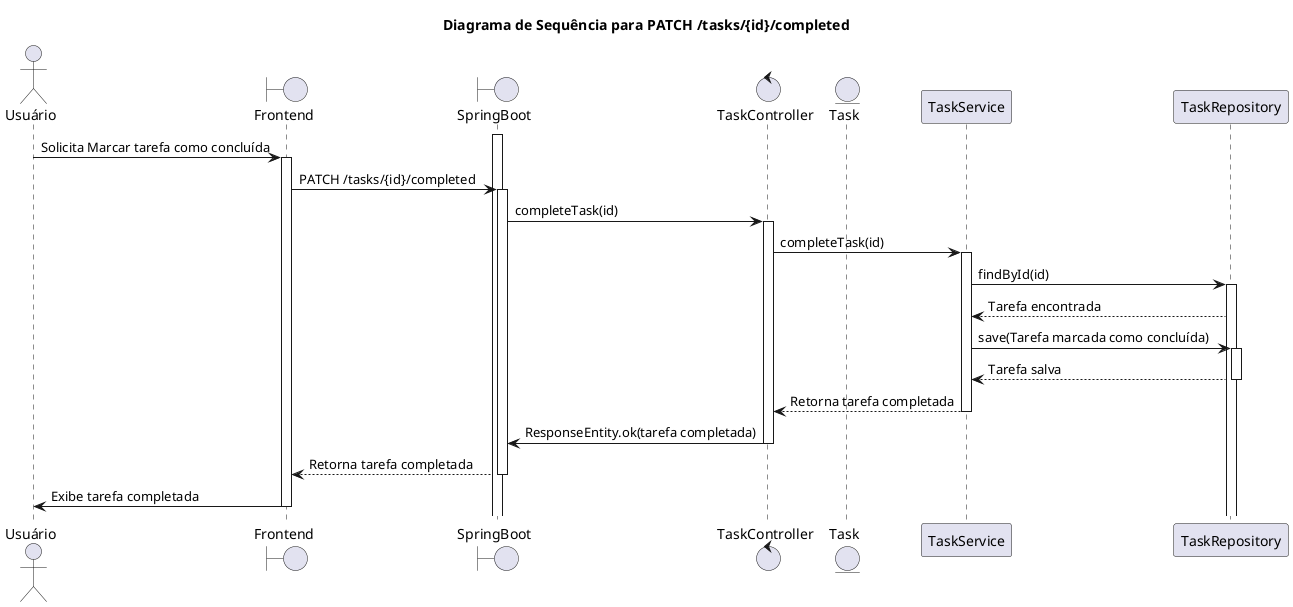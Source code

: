 @startuml
title Diagrama de Sequência para PATCH /tasks/{id}/completed

actor Usuário
Boundary Frontend
Boundary SpringBoot
Control TaskController
Entity Task
Participant TaskService
Participant TaskRepository

activate SpringBoot
Usuário -> Frontend: Solicita Marcar tarefa como concluída
activate Frontend
Frontend -> SpringBoot: PATCH /tasks/{id}/completed
activate SpringBoot
SpringBoot -> TaskController: completeTask(id)
activate TaskController
TaskController -> TaskService: completeTask(id)
activate TaskService
TaskService -> TaskRepository: findById(id)
activate TaskRepository
TaskRepository --> TaskService: Tarefa encontrada
TaskService -> TaskRepository: save(Tarefa marcada como concluída)
activate TaskRepository
TaskRepository --> TaskService: Tarefa salva
deactivate TaskRepository
TaskService --> TaskController: Retorna tarefa completada
deactivate TaskService
TaskController -> SpringBoot: ResponseEntity.ok(tarefa completada)
deactivate TaskController
SpringBoot --> Frontend: Retorna tarefa completada
deactivate SpringBoot
Frontend -> Usuário: Exibe tarefa completada
deactivate Frontend
deactivate Usuário
@enduml